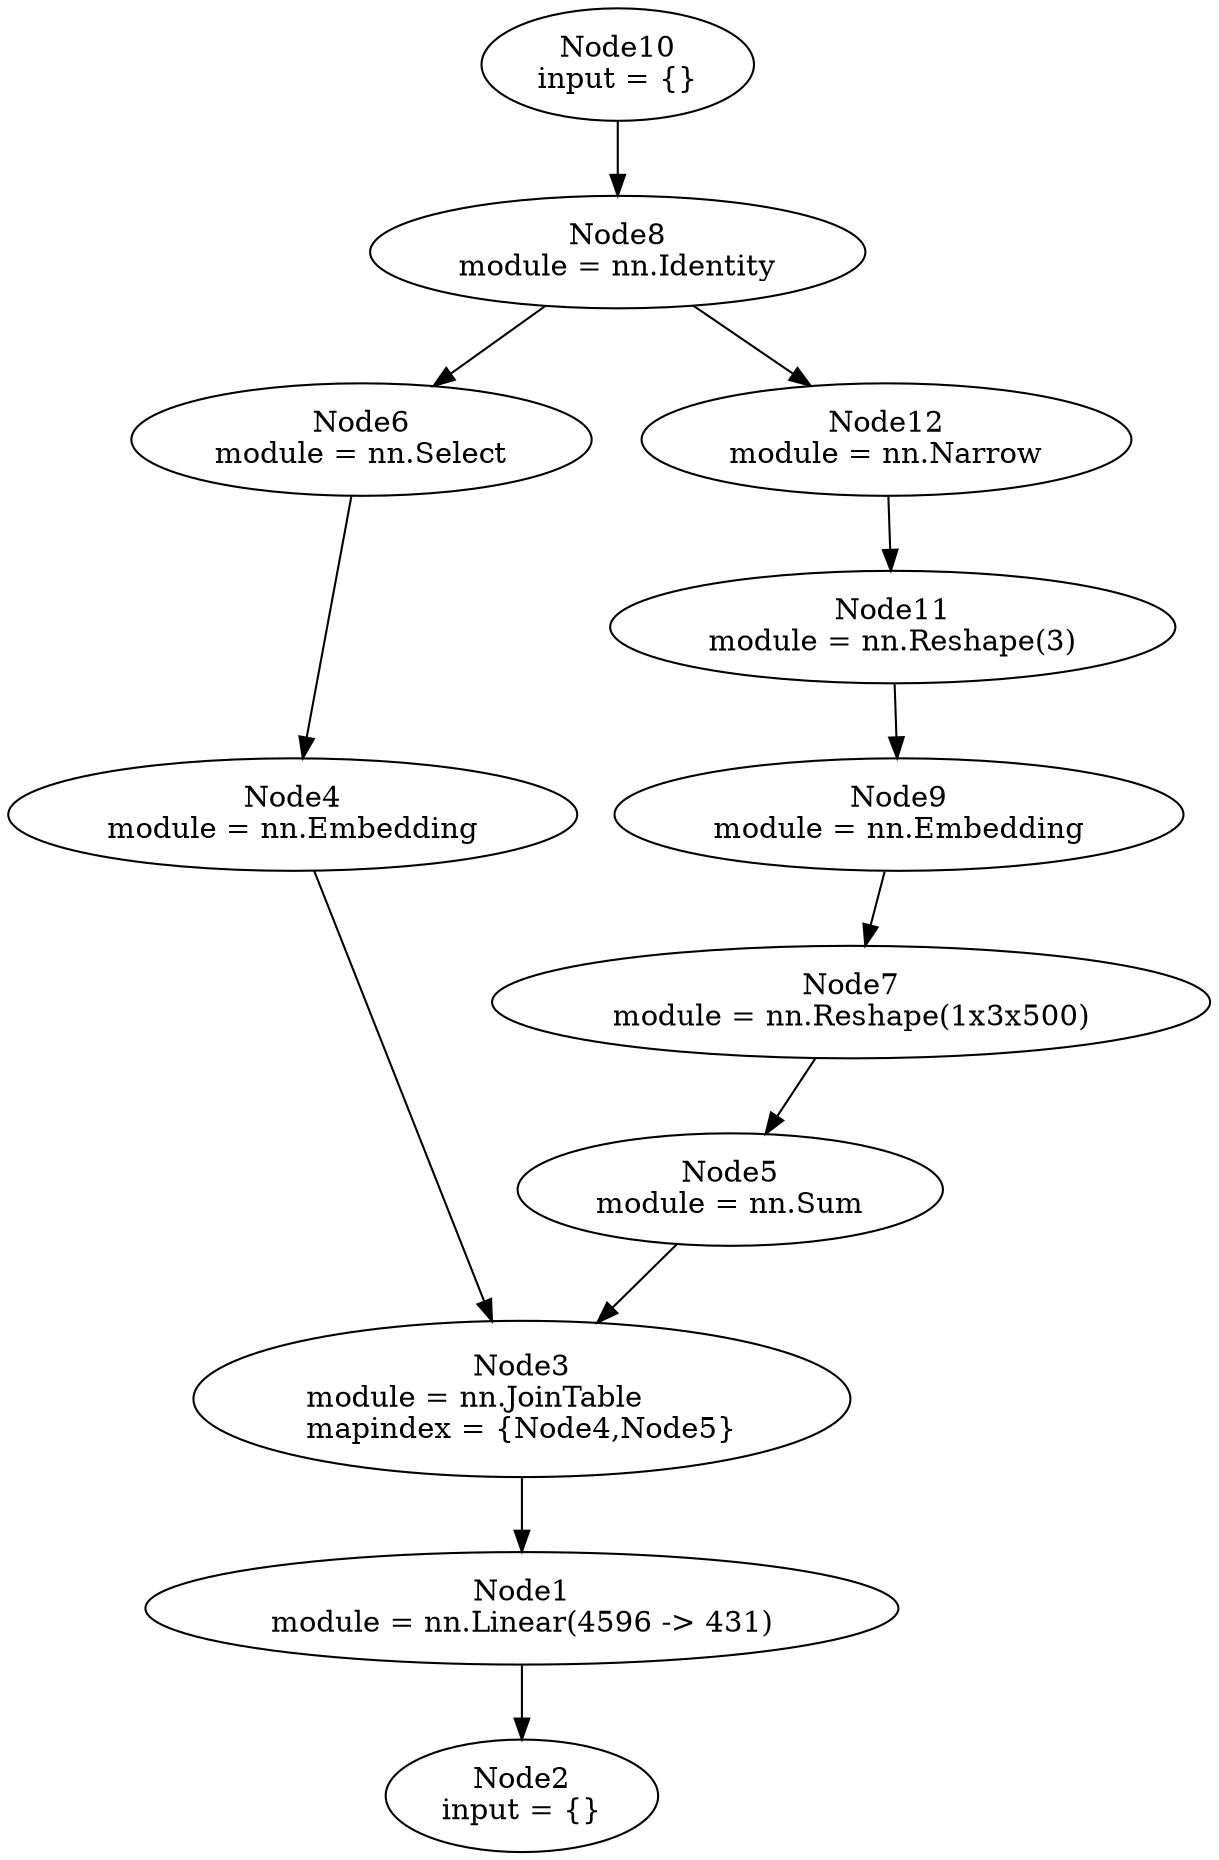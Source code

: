 digraph G {
	graph [bb="0,0,462,886"];
	node [label="\N",
		shape=oval
	];
	n1	 [height=0.74639,
		label="Node1\nmodule = nn.Linear(4596 -> 431)",
		pos="217,117",
		tooltip="[test_sparse.lua]:44",
		width=3.9798];
	n2	 [height=0.74639,
		label="Node2\ninput = {}",
		pos="217,27",
		tooltip="[[C]]:-1",
		width=1.449];
	n1 -> n2	 [pos="e,217,54.046 217,90.073 217,81.999 217,72.943 217,64.296"];
	n3	 [height=1.041,
		label="Node3\nmodule = nn.JoinTable\lmapindex = {Node4,Node5}",
		pos="217,218",
		tooltip="[test_sparse.lua]:43",
		width=3.4507];
	n3 -> n1	 [pos="e,217,143.92 217,180.42 217,171.8 217,162.63 217,154.04"];
	n4	 [height=0.74639,
		label="Node4\nmodule = nn.Embedding",
		pos="108,499",
		tooltip="[test_sparse.lua]:39",
		width=3.0124];
	n4 -> n3	 [pos="e,202.74,255.5 118.16,472 136.63,424.72 175.95,324.08 199.04,264.97"];
	n5	 [height=0.74639,
		label="Node5\nmodule = nn.Sum",
		pos="290,319",
		tooltip="[test_sparse.lua]:42",
		width=2.2781];
	n5 -> n3	 [pos="e,243.29,254.65 271.39,292.76 264.66,283.63 256.85,273.04 249.28,262.77"];
	n6	 [height=0.74639,
		label="Node6\nmodule = nn.Select",
		pos="114,589",
		tooltip="[test_sparse.lua]:36",
		width=2.4261];
	n6 -> n4	 [pos="e,109.78,526.05 112.23,562.07 111.68,554 111.06,544.94 110.47,536.3"];
	n7	 [height=0.74639,
		label="Node7\nmodule = nn.Reshape(1x3x500)",
		pos="326,409",
		tooltip="[test_sparse.lua]:41",
		width=3.7843];
	n7 -> n5	 [pos="e,300.53,345.74 315.39,382.07 311.95,373.66 308.07,364.18 304.4,355.2"];
	n8	 [height=0.74639,
		label="Node8\nmodule = nn.Identity",
		pos="197,769",
		tooltip="[test_sparse.lua]:35",
		width=2.6117];
	n8 -> n6	 [pos="e,125.95,615.63 184.93,742.12 170.51,711.18 146.31,659.28 130.25,624.84"];
	n12	 [height=0.74639,
		label="Node12\nmodule = nn.Narrow",
		pos="304,679",
		tooltip="[test_sparse.lua]:37",
		width=2.588];
	n8 -> n12	 [pos="e,273.98,704.69 226.81,743.49 238.99,733.46 253.24,721.75 266.15,711.13"];
	n9	 [height=0.74639,
		label="Node9\nmodule = nn.Embedding",
		pos="344,499",
		tooltip="[test_sparse.lua]:40",
		width=3.0124];
	n9 -> n7	 [pos="e,331.33,436.05 338.7,472.07 337.03,463.91 335.15,454.74 333.37,446.01"];
	n10	 [height=0.74639,
		label="Node10\ninput = {}",
		pos="197,859",
		tooltip="[[C]]:-1",
		width=1.449];
	n10 -> n8	 [pos="e,197,796.05 197,832.07 197,824 197,814.94 197,806.3"];
	n11	 [height=0.74639,
		label="Node11\nmodule = nn.Reshape(3)",
		pos="338,589",
		tooltip="[test_sparse.lua]:38",
		width=2.9789];
	n11 -> n9	 [pos="e,342.22,526.05 339.77,562.07 340.32,554 340.94,544.94 341.53,536.3"];
	n12 -> n11	 [pos="e,327.94,616.05 314.02,652.07 317.24,643.73 320.87,634.34 324.31,625.44"];
}
